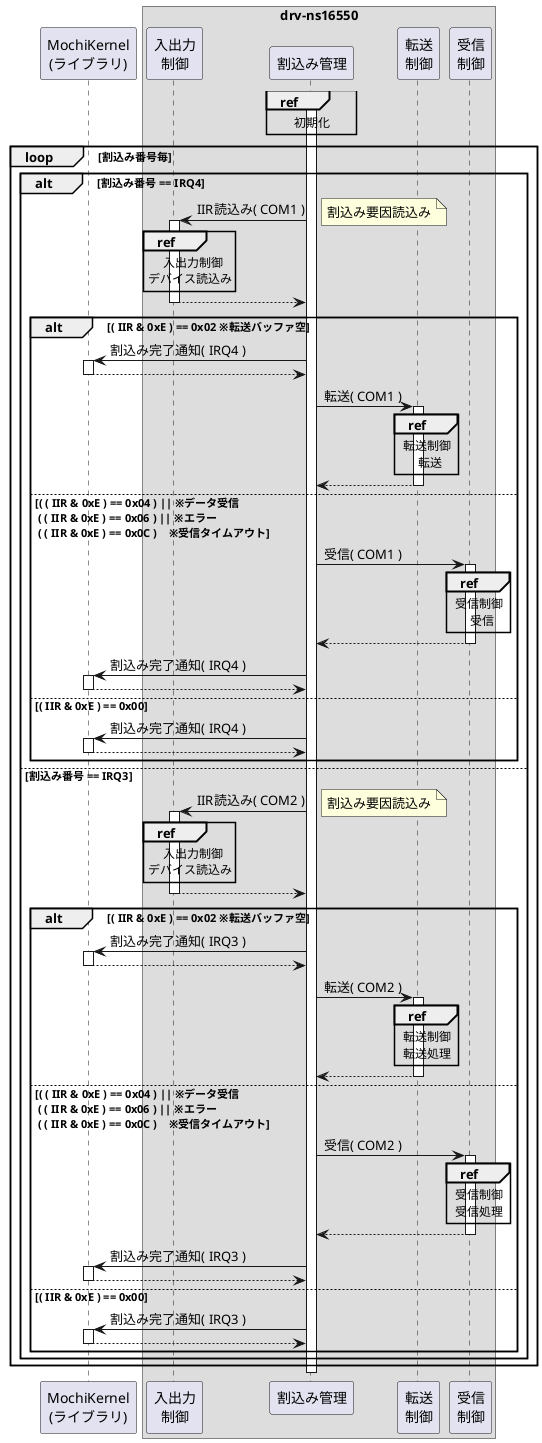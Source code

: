 @startuml

participant "MochiKernel\n(ライブラリ)" as kernel
box "drv-ns16550"
    participant "入出力\n制御" as ioctrl
    participant "割込み管理"   as intmng
    participant "転送\n制御"   as txctrl
    participant "受信\n制御"   as rxctrl
end box

activate intmng
ref over intmng
    初期化
end ref

loop 割込み番号毎
    alt 割込み番号 == IRQ4
        ioctrl <- intmng: IIR読込み( COM1 )
        activate ioctrl
        note right: 割込み要因読込み
        ref over ioctrl
              入出力制御
            デバイス読込み
        end ref
        ioctrl --> intmng:
        deactivate ioctrl

        alt ( IIR & 0xE ) == 0x02 ※転送バッファ空
            kernel <- intmng: 割込み完了通知( IRQ4 )
            activate kernel
            kernel --> intmng:
            deactivate kernel

            intmng -> txctrl: 転送( COM1 )
            activate txctrl
            ref over txctrl
                転送制御
                  転送
            end ref
            intmng <-- txctrl:
            deactivate txctrl

        else ( ( IIR & 0xE ) == 0x04 ) || ※データ受信\n ( ( IIR & 0xE ) == 0x06 ) || ※エラー\n ( ( IIR & 0xE ) == 0x0C )    ※受信タイムアウト
            intmng -> rxctrl: 受信( COM1 )
            activate rxctrl
            ref over rxctrl
                受信制御
                  受信
            end ref
            intmng <-- rxctrl
            deactivate rxctrl

            kernel <- intmng: 割込み完了通知( IRQ4 )
            activate kernel
            kernel --> intmng:
            deactivate kernel

        else ( IIR & 0xE ) == 0x00
            kernel <- intmng: 割込み完了通知( IRQ4 )
            activate kernel
            kernel --> intmng:
            deactivate kernel

        end alt

    else 割込み番号 == IRQ3
        ioctrl <- intmng: IIR読込み( COM2 )
        activate ioctrl
        note right: 割込み要因読込み
        ref over ioctrl
              入出力制御
            デバイス読込み
        end ref
        ioctrl --> intmng:
        deactivate ioctrl

        alt ( IIR & 0xE ) == 0x02 ※転送バッファ空
            kernel <- intmng: 割込み完了通知( IRQ3 )
            activate kernel
            kernel --> intmng:
            deactivate kernel

            intmng -> txctrl: 転送( COM2 )
            activate txctrl
            ref over txctrl
                転送制御
                転送処理
            end ref
            intmng <-- txctrl:
            deactivate txctrl

        else ( ( IIR & 0xE ) == 0x04 ) || ※データ受信\n ( ( IIR & 0xE ) == 0x06 ) || ※エラー\n ( ( IIR & 0xE ) == 0x0C )    ※受信タイムアウト
            intmng -> rxctrl: 受信( COM2 )
            activate rxctrl
            ref over rxctrl
                受信制御
                受信処理
            end ref
            intmng <-- rxctrl
            deactivate rxctrl

            kernel <- intmng: 割込み完了通知( IRQ3 )
            activate kernel
            kernel --> intmng:
            deactivate kernel

        else ( IIR & 0xE ) == 0x00
            kernel <- intmng: 割込み完了通知( IRQ3 )
            activate kernel
            kernel --> intmng:
            deactivate kernel

        end alt
    end alt
end loop
deactivate intmng

@enduml
